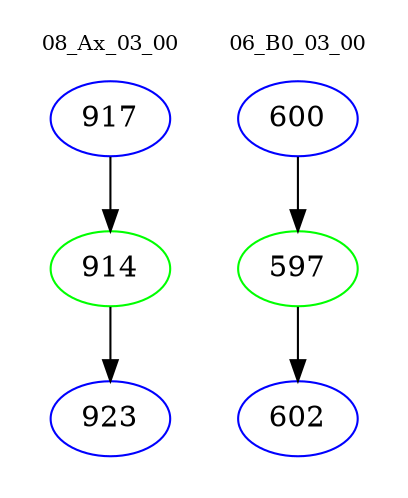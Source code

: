 digraph{
subgraph cluster_0 {
color = white
label = "08_Ax_03_00";
fontsize=10;
T0_917 [label="917", color="blue"]
T0_917 -> T0_914 [color="black"]
T0_914 [label="914", color="green"]
T0_914 -> T0_923 [color="black"]
T0_923 [label="923", color="blue"]
}
subgraph cluster_1 {
color = white
label = "06_B0_03_00";
fontsize=10;
T1_600 [label="600", color="blue"]
T1_600 -> T1_597 [color="black"]
T1_597 [label="597", color="green"]
T1_597 -> T1_602 [color="black"]
T1_602 [label="602", color="blue"]
}
}
